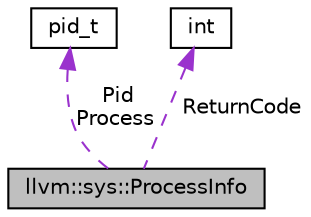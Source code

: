 digraph "llvm::sys::ProcessInfo"
{
 // LATEX_PDF_SIZE
  bgcolor="transparent";
  edge [fontname="Helvetica",fontsize="10",labelfontname="Helvetica",labelfontsize="10"];
  node [fontname="Helvetica",fontsize="10",shape="box"];
  Node1 [label="llvm::sys::ProcessInfo",height=0.2,width=0.4,color="black", fillcolor="grey75", style="filled", fontcolor="black",tooltip="This struct encapsulates information about a process."];
  Node2 -> Node1 [dir="back",color="darkorchid3",fontsize="10",style="dashed",label=" Pid\nProcess" ,fontname="Helvetica"];
  Node2 [label="pid_t",height=0.2,width=0.4,color="black",tooltip=" "];
  Node3 -> Node1 [dir="back",color="darkorchid3",fontsize="10",style="dashed",label=" ReturnCode" ,fontname="Helvetica"];
  Node3 [label="int",height=0.2,width=0.4,color="black",tooltip=" "];
}
